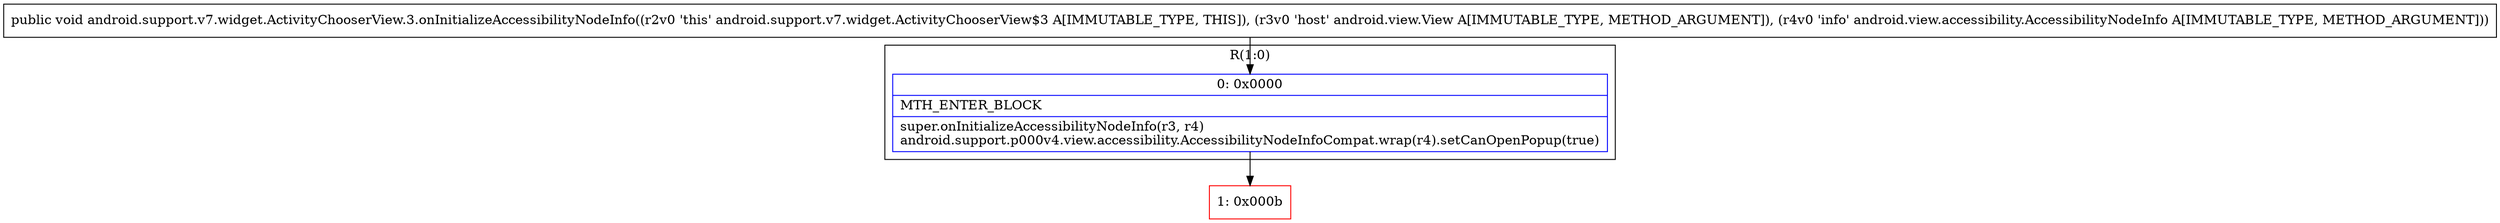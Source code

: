 digraph "CFG forandroid.support.v7.widget.ActivityChooserView.3.onInitializeAccessibilityNodeInfo(Landroid\/view\/View;Landroid\/view\/accessibility\/AccessibilityNodeInfo;)V" {
subgraph cluster_Region_244010646 {
label = "R(1:0)";
node [shape=record,color=blue];
Node_0 [shape=record,label="{0\:\ 0x0000|MTH_ENTER_BLOCK\l|super.onInitializeAccessibilityNodeInfo(r3, r4)\landroid.support.p000v4.view.accessibility.AccessibilityNodeInfoCompat.wrap(r4).setCanOpenPopup(true)\l}"];
}
Node_1 [shape=record,color=red,label="{1\:\ 0x000b}"];
MethodNode[shape=record,label="{public void android.support.v7.widget.ActivityChooserView.3.onInitializeAccessibilityNodeInfo((r2v0 'this' android.support.v7.widget.ActivityChooserView$3 A[IMMUTABLE_TYPE, THIS]), (r3v0 'host' android.view.View A[IMMUTABLE_TYPE, METHOD_ARGUMENT]), (r4v0 'info' android.view.accessibility.AccessibilityNodeInfo A[IMMUTABLE_TYPE, METHOD_ARGUMENT])) }"];
MethodNode -> Node_0;
Node_0 -> Node_1;
}

